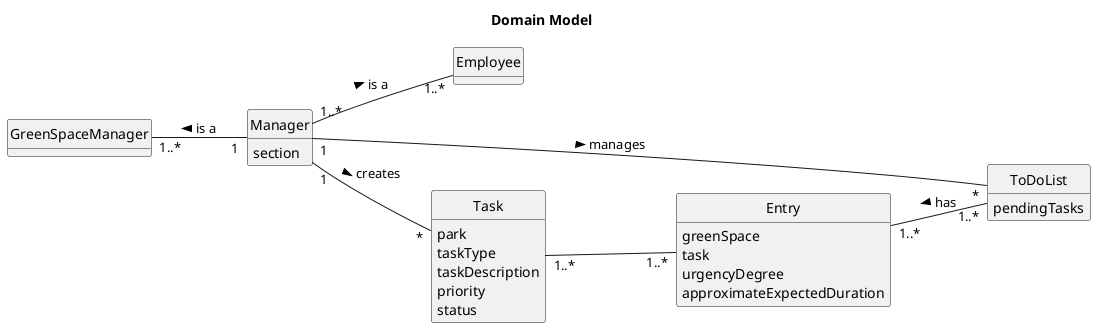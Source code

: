 @startuml
skinparam monochrome true
skinparam packageStyle rectangle
skinparam shadowing false

left to right direction

skinparam classAttributeIconSize 0

hide circle
hide methods

title Domain Model

class GreenSpaceManager {
}

class Manager {
    section
}

class Employee {
}

class ToDoList{
    pendingTasks
}

class Entry{
    greenSpace
    task
    urgencyDegree
    approximateExpectedDuration
}

class Task {
    park
    taskType
    taskDescription
    priority
    status
}

Manager "1..*" -- "1..*" Employee: is a >
Manager "1" -- "*" Task: creates >
Manager "1" -- "*" ToDoList: manages >
Manager "1" --up "1..*" GreenSpaceManager: is a >
Entry "1..*" -- "1..*" ToDoList: has <
Task "1..*" -- "1..*" Entry
@enduml